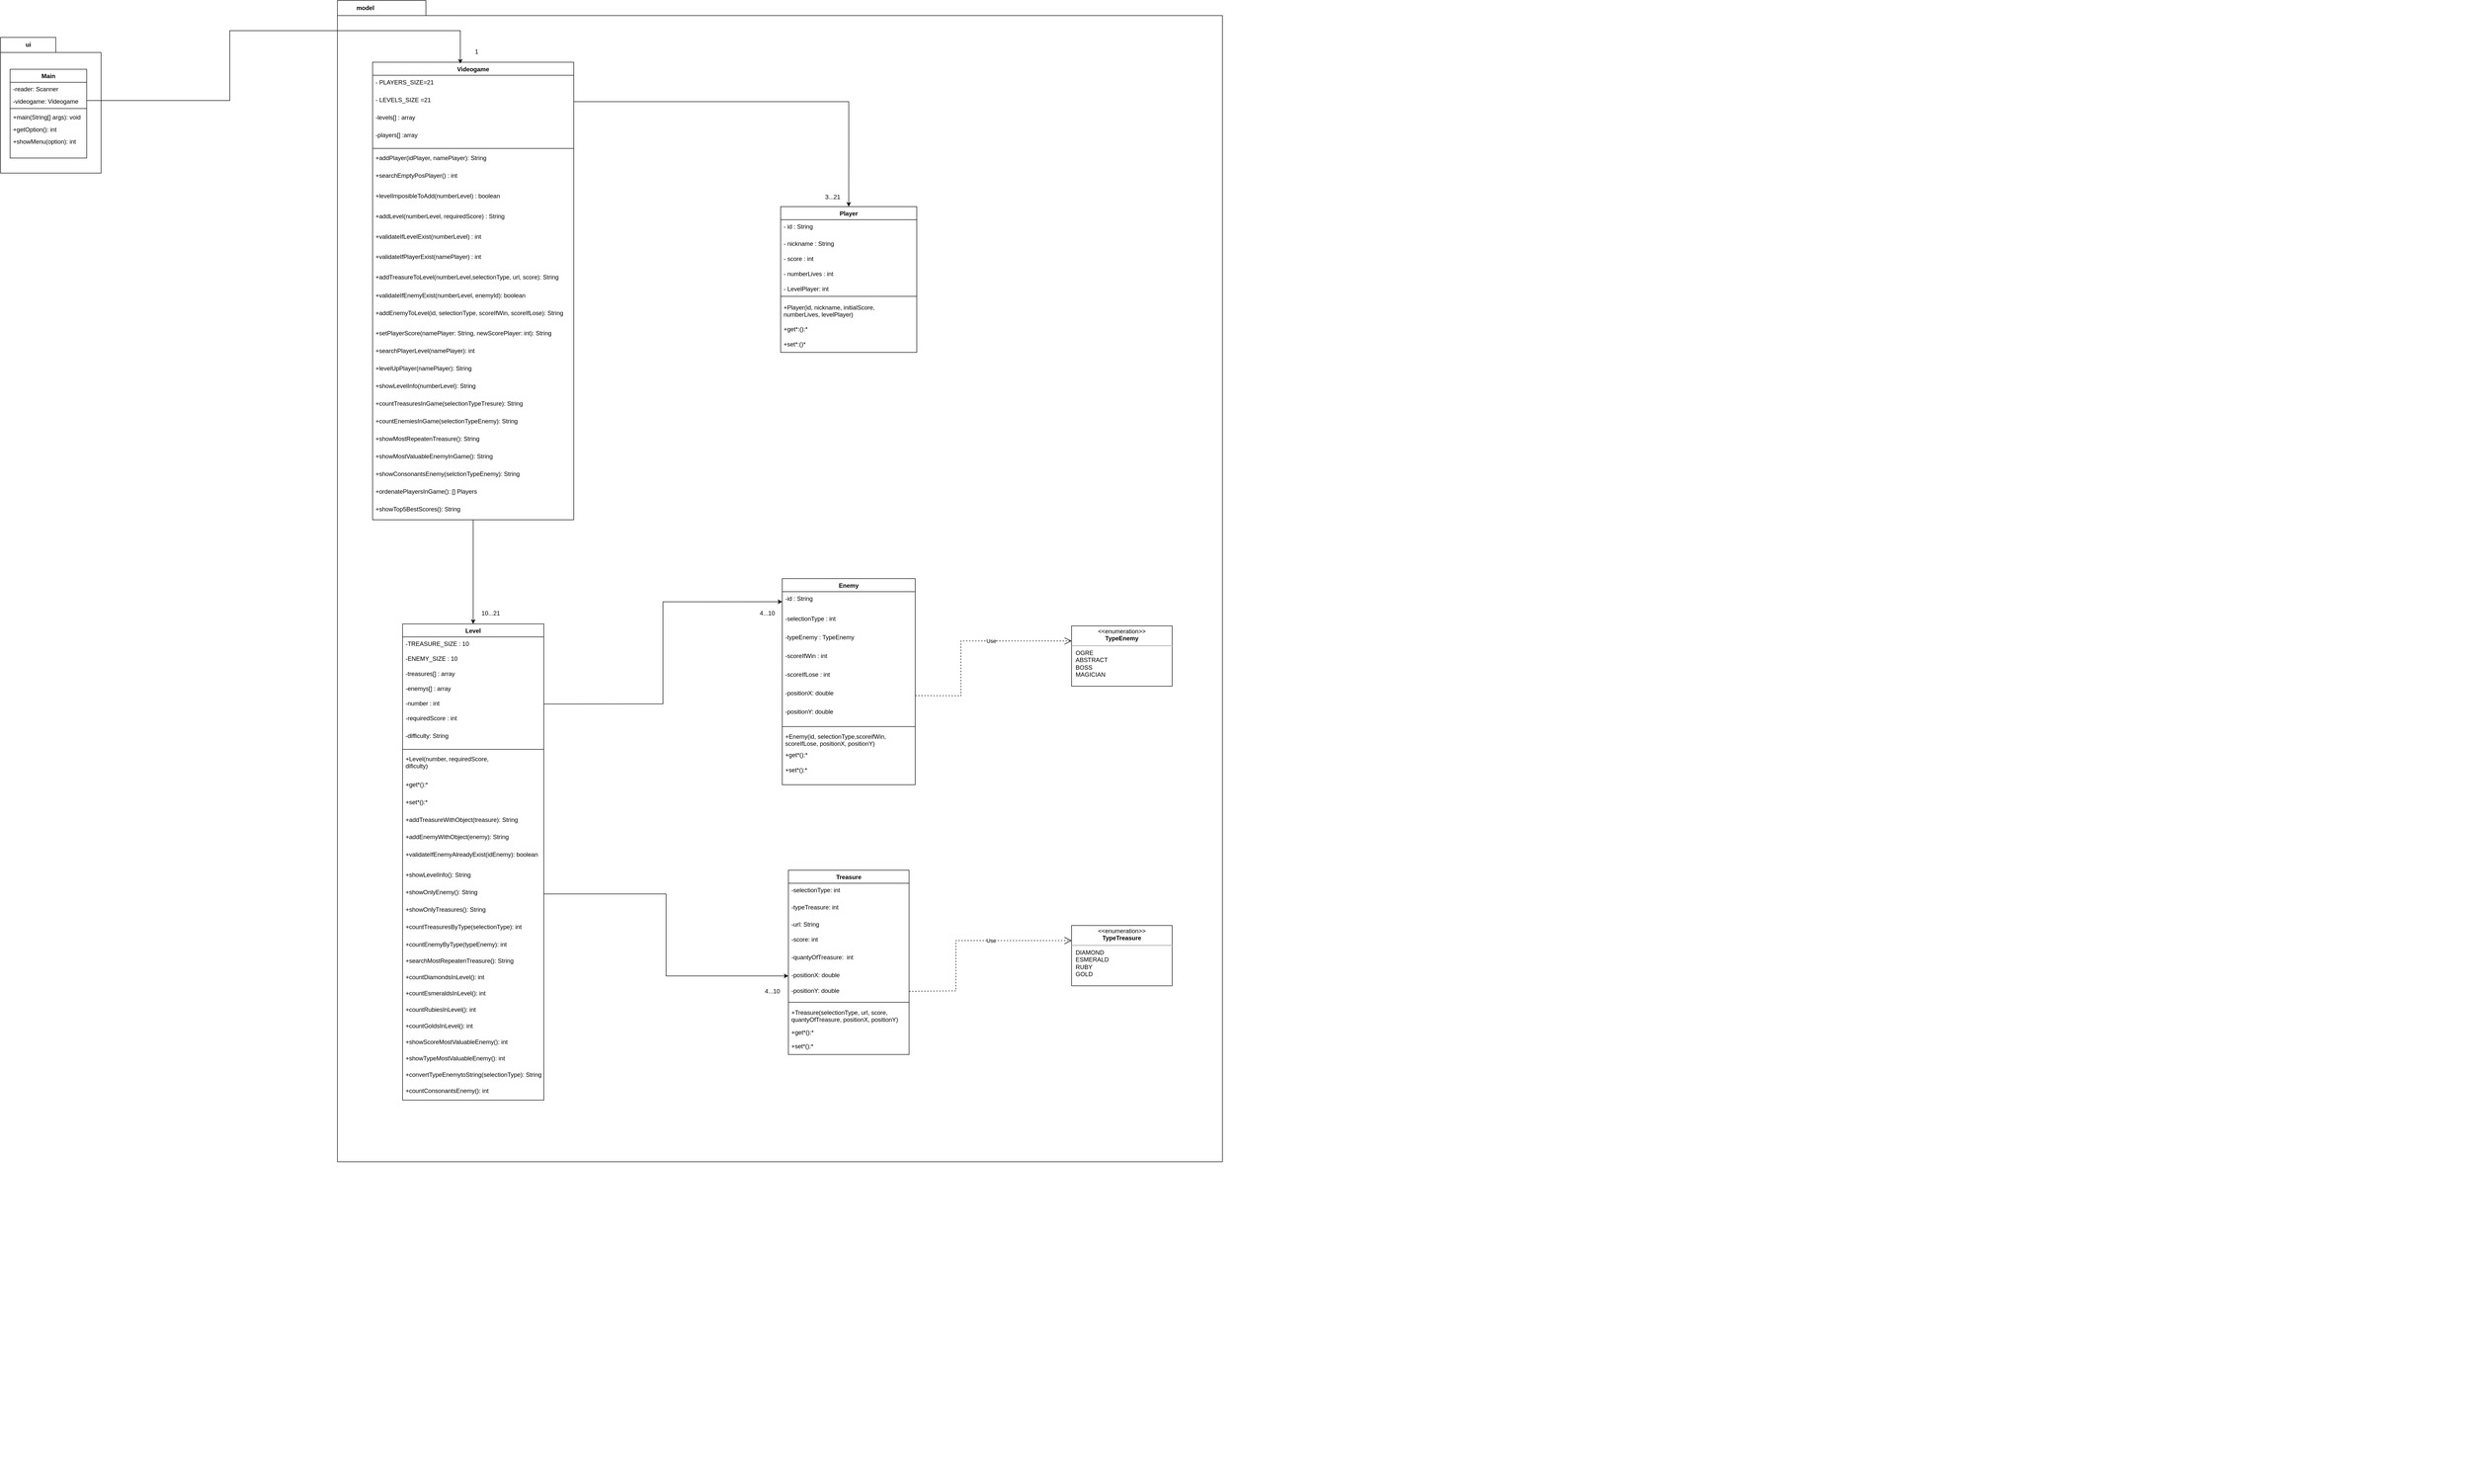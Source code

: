 <mxfile version="20.4.0" type="device"><diagram id="C5RBs43oDa-KdzZeNtuy" name="Page-1"><mxGraphModel dx="6100" dy="129" grid="1" gridSize="10" guides="1" tooltips="1" connect="1" arrows="1" fold="1" page="0" pageScale="1" pageWidth="827" pageHeight="1169" math="0" shadow="0"><root><mxCell id="WIyWlLk6GJQsqaUBKTNV-0"/><mxCell id="WIyWlLk6GJQsqaUBKTNV-1" parent="WIyWlLk6GJQsqaUBKTNV-0"/><mxCell id="14mwVIDBZfwzjWsDX_YL-66" value="model" style="shape=folder;fontStyle=1;tabWidth=110;tabHeight=30;tabPosition=left;html=1;boundedLbl=1;labelInHeader=1;container=1;collapsible=0;" vertex="1" parent="WIyWlLk6GJQsqaUBKTNV-1"><mxGeometry x="-3570" y="860" width="1760" height="2310" as="geometry"/></mxCell><mxCell id="14mwVIDBZfwzjWsDX_YL-67" value="" style="html=1;strokeColor=none;resizeWidth=1;resizeHeight=1;fillColor=none;part=1;connectable=0;allowArrows=0;deletable=0;" vertex="1" parent="14mwVIDBZfwzjWsDX_YL-66"><mxGeometry width="267.826" height="1617" relative="1" as="geometry"><mxPoint x="380" y="30" as="offset"/></mxGeometry></mxCell><mxCell id="D2sQFDOpePvZL6H1EJVb-169" value="10...21" style="text;html=1;strokeColor=none;fillColor=none;align=center;verticalAlign=middle;whiteSpace=wrap;rounded=0;" parent="14mwVIDBZfwzjWsDX_YL-66" vertex="1"><mxGeometry x="270" y="1198.62" width="70" height="41.38" as="geometry"/></mxCell><mxCell id="14mwVIDBZfwzjWsDX_YL-82" value="3...21" style="text;html=1;strokeColor=none;fillColor=none;align=center;verticalAlign=middle;whiteSpace=wrap;rounded=0;" vertex="1" parent="14mwVIDBZfwzjWsDX_YL-66"><mxGeometry x="950" y="370" width="70" height="41.38" as="geometry"/></mxCell><mxCell id="14mwVIDBZfwzjWsDX_YL-86" value="4...10" style="text;html=1;strokeColor=none;fillColor=none;align=center;verticalAlign=middle;whiteSpace=wrap;rounded=0;" vertex="1" parent="14mwVIDBZfwzjWsDX_YL-66"><mxGeometry x="820" y="1198.62" width="70" height="41.38" as="geometry"/></mxCell><mxCell id="14mwVIDBZfwzjWsDX_YL-87" value="4...10" style="text;html=1;strokeColor=none;fillColor=none;align=center;verticalAlign=middle;whiteSpace=wrap;rounded=0;" vertex="1" parent="14mwVIDBZfwzjWsDX_YL-66"><mxGeometry x="830" y="1950" width="70" height="41.38" as="geometry"/></mxCell><mxCell id="14mwVIDBZfwzjWsDX_YL-90" value="1" style="text;html=1;strokeColor=none;fillColor=none;align=center;verticalAlign=middle;whiteSpace=wrap;rounded=0;" vertex="1" parent="14mwVIDBZfwzjWsDX_YL-66"><mxGeometry x="242" y="81" width="70" height="41.38" as="geometry"/></mxCell><mxCell id="14mwVIDBZfwzjWsDX_YL-93" value="Use" style="endArrow=open;endSize=12;dashed=1;html=1;rounded=0;entryX=0;entryY=0.25;entryDx=0;entryDy=0;exitX=1;exitY=0.5;exitDx=0;exitDy=0;" edge="1" parent="14mwVIDBZfwzjWsDX_YL-66" source="D2sQFDOpePvZL6H1EJVb-24"><mxGeometry x="0.244" width="160" relative="1" as="geometry"><mxPoint x="1150" y="1955.99" as="sourcePoint"/><mxPoint x="1460" y="1870.0" as="targetPoint"/><Array as="points"><mxPoint x="1230" y="1970"/><mxPoint x="1230" y="1870"/></Array><mxPoint as="offset"/></mxGeometry></mxCell><mxCell id="D2sQFDOpePvZL6H1EJVb-71" value="ui" style="shape=folder;fontStyle=1;tabWidth=110;tabHeight=30;tabPosition=left;html=1;boundedLbl=1;labelInHeader=1;container=1;collapsible=0;" parent="WIyWlLk6GJQsqaUBKTNV-1" vertex="1"><mxGeometry x="-4240" y="933.42" width="200" height="270" as="geometry"/></mxCell><mxCell id="D2sQFDOpePvZL6H1EJVb-72" value="" style="html=1;strokeColor=none;resizeWidth=1;resizeHeight=1;fillColor=none;part=1;connectable=0;allowArrows=0;deletable=0;" parent="D2sQFDOpePvZL6H1EJVb-71" vertex="1"><mxGeometry width="200.0" height="189" relative="1" as="geometry"><mxPoint y="30" as="offset"/></mxGeometry></mxCell><mxCell id="zkfFHV4jXpPFQw0GAbJ--6" value="Main" style="swimlane;fontStyle=1;align=center;verticalAlign=top;childLayout=stackLayout;horizontal=1;startSize=26;horizontalStack=0;resizeParent=1;resizeLast=0;collapsible=1;marginBottom=0;rounded=0;shadow=0;strokeWidth=1;" parent="D2sQFDOpePvZL6H1EJVb-71" vertex="1"><mxGeometry x="19.05" y="63.31" width="152.38" height="176.69" as="geometry"><mxRectangle x="130" y="380" width="160" height="26" as="alternateBounds"/></mxGeometry></mxCell><mxCell id="D2sQFDOpePvZL6H1EJVb-35" value="-reader: Scanner" style="text;align=left;verticalAlign=top;spacingLeft=4;spacingRight=4;overflow=hidden;rotatable=0;points=[[0,0.5],[1,0.5]];portConstraint=eastwest;" parent="zkfFHV4jXpPFQw0GAbJ--6" vertex="1"><mxGeometry y="26" width="152.38" height="24.207" as="geometry"/></mxCell><mxCell id="D2sQFDOpePvZL6H1EJVb-36" value="-videogame: Videogame" style="text;align=left;verticalAlign=top;spacingLeft=4;spacingRight=4;overflow=hidden;rotatable=0;points=[[0,0.5],[1,0.5]];portConstraint=eastwest;" parent="zkfFHV4jXpPFQw0GAbJ--6" vertex="1"><mxGeometry y="50.207" width="152.38" height="24.207" as="geometry"/></mxCell><mxCell id="zkfFHV4jXpPFQw0GAbJ--9" value="" style="line;html=1;strokeWidth=1;align=left;verticalAlign=middle;spacingTop=-1;spacingLeft=3;spacingRight=3;rotatable=0;labelPosition=right;points=[];portConstraint=eastwest;" parent="zkfFHV4jXpPFQw0GAbJ--6" vertex="1"><mxGeometry y="74.414" width="152.38" height="7.448" as="geometry"/></mxCell><mxCell id="D2sQFDOpePvZL6H1EJVb-34" value="+main(String[] args): void" style="text;align=left;verticalAlign=top;spacingLeft=4;spacingRight=4;overflow=hidden;rotatable=0;points=[[0,0.5],[1,0.5]];portConstraint=eastwest;" parent="zkfFHV4jXpPFQw0GAbJ--6" vertex="1"><mxGeometry y="81.862" width="152.38" height="24.207" as="geometry"/></mxCell><mxCell id="D2sQFDOpePvZL6H1EJVb-38" value="+getOption(): int" style="text;align=left;verticalAlign=top;spacingLeft=4;spacingRight=4;overflow=hidden;rotatable=0;points=[[0,0.5],[1,0.5]];portConstraint=eastwest;" parent="zkfFHV4jXpPFQw0GAbJ--6" vertex="1"><mxGeometry y="106.069" width="152.38" height="24.207" as="geometry"/></mxCell><mxCell id="D2sQFDOpePvZL6H1EJVb-39" value="+showMenu(option): int" style="text;align=left;verticalAlign=top;spacingLeft=4;spacingRight=4;overflow=hidden;rotatable=0;points=[[0,0.5],[1,0.5]];portConstraint=eastwest;" parent="zkfFHV4jXpPFQw0GAbJ--6" vertex="1"><mxGeometry y="130.276" width="152.38" height="24.207" as="geometry"/></mxCell><mxCell id="zkfFHV4jXpPFQw0GAbJ--17" value="Videogame" style="swimlane;fontStyle=1;align=center;verticalAlign=top;childLayout=stackLayout;horizontal=1;startSize=26;horizontalStack=0;resizeParent=1;resizeLast=0;collapsible=1;marginBottom=0;rounded=0;shadow=0;strokeWidth=1;" parent="WIyWlLk6GJQsqaUBKTNV-1" vertex="1"><mxGeometry x="-3500" y="982.75" width="400" height="910.26" as="geometry"><mxRectangle x="550" y="140" width="160" height="26" as="alternateBounds"/></mxGeometry></mxCell><mxCell id="14mwVIDBZfwzjWsDX_YL-8" value="- PLAYERS_SIZE=21" style="text;align=left;verticalAlign=top;spacingLeft=4;spacingRight=4;overflow=hidden;rotatable=0;points=[[0,0.5],[1,0.5]];portConstraint=eastwest;rounded=0;shadow=0;html=0;" vertex="1" parent="zkfFHV4jXpPFQw0GAbJ--17"><mxGeometry y="26" width="400" height="35.019" as="geometry"/></mxCell><mxCell id="14mwVIDBZfwzjWsDX_YL-9" value="- LEVELS_SIZE =21" style="text;align=left;verticalAlign=top;spacingLeft=4;spacingRight=4;overflow=hidden;rotatable=0;points=[[0,0.5],[1,0.5]];portConstraint=eastwest;rounded=0;shadow=0;html=0;" vertex="1" parent="zkfFHV4jXpPFQw0GAbJ--17"><mxGeometry y="61.019" width="400" height="35.019" as="geometry"/></mxCell><mxCell id="zkfFHV4jXpPFQw0GAbJ--19" value="-levels[] : array " style="text;align=left;verticalAlign=top;spacingLeft=4;spacingRight=4;overflow=hidden;rotatable=0;points=[[0,0.5],[1,0.5]];portConstraint=eastwest;rounded=0;shadow=0;html=0;" parent="zkfFHV4jXpPFQw0GAbJ--17" vertex="1"><mxGeometry y="96.037" width="400" height="35.019" as="geometry"/></mxCell><mxCell id="zkfFHV4jXpPFQw0GAbJ--20" value="-players[] :array" style="text;align=left;verticalAlign=top;spacingLeft=4;spacingRight=4;overflow=hidden;rotatable=0;points=[[0,0.5],[1,0.5]];portConstraint=eastwest;rounded=0;shadow=0;html=0;" parent="zkfFHV4jXpPFQw0GAbJ--17" vertex="1"><mxGeometry y="131.056" width="400" height="35.019" as="geometry"/></mxCell><mxCell id="zkfFHV4jXpPFQw0GAbJ--23" value="" style="line;html=1;strokeWidth=1;align=left;verticalAlign=middle;spacingTop=-1;spacingLeft=3;spacingRight=3;rotatable=0;labelPosition=right;points=[];portConstraint=eastwest;" parent="zkfFHV4jXpPFQw0GAbJ--17" vertex="1"><mxGeometry y="166.074" width="400" height="10.775" as="geometry"/></mxCell><mxCell id="zkfFHV4jXpPFQw0GAbJ--25" value="+addPlayer(idPlayer, namePlayer): String" style="text;align=left;verticalAlign=top;spacingLeft=4;spacingRight=4;overflow=hidden;rotatable=0;points=[[0,0.5],[1,0.5]];portConstraint=eastwest;" parent="zkfFHV4jXpPFQw0GAbJ--17" vertex="1"><mxGeometry y="176.849" width="400" height="35.019" as="geometry"/></mxCell><mxCell id="14mwVIDBZfwzjWsDX_YL-0" value="+searchEmptyPosPlayer() : int" style="text;align=left;verticalAlign=top;spacingLeft=4;spacingRight=4;overflow=hidden;rotatable=0;points=[[0,0.5],[1,0.5]];portConstraint=eastwest;" vertex="1" parent="zkfFHV4jXpPFQw0GAbJ--17"><mxGeometry y="211.868" width="400" height="40.406" as="geometry"/></mxCell><mxCell id="14mwVIDBZfwzjWsDX_YL-1" value="+levelImposibleToAdd(numberLevel) : boolean" style="text;align=left;verticalAlign=top;spacingLeft=4;spacingRight=4;overflow=hidden;rotatable=0;points=[[0,0.5],[1,0.5]];portConstraint=eastwest;" vertex="1" parent="zkfFHV4jXpPFQw0GAbJ--17"><mxGeometry y="252.274" width="400" height="40.406" as="geometry"/></mxCell><mxCell id="D2sQFDOpePvZL6H1EJVb-43" value="+addLevel(numberLevel, requiredScore) : String" style="text;align=left;verticalAlign=top;spacingLeft=4;spacingRight=4;overflow=hidden;rotatable=0;points=[[0,0.5],[1,0.5]];portConstraint=eastwest;" parent="zkfFHV4jXpPFQw0GAbJ--17" vertex="1"><mxGeometry y="292.68" width="400" height="40.406" as="geometry"/></mxCell><mxCell id="14mwVIDBZfwzjWsDX_YL-2" value="+validateIfLevelExist(numberLevel) : int" style="text;align=left;verticalAlign=top;spacingLeft=4;spacingRight=4;overflow=hidden;rotatable=0;points=[[0,0.5],[1,0.5]];portConstraint=eastwest;" vertex="1" parent="zkfFHV4jXpPFQw0GAbJ--17"><mxGeometry y="333.085" width="400" height="40.406" as="geometry"/></mxCell><mxCell id="14mwVIDBZfwzjWsDX_YL-3" value="+validateIfPlayerExist(namePlayer) : int" style="text;align=left;verticalAlign=top;spacingLeft=4;spacingRight=4;overflow=hidden;rotatable=0;points=[[0,0.5],[1,0.5]];portConstraint=eastwest;" vertex="1" parent="zkfFHV4jXpPFQw0GAbJ--17"><mxGeometry y="373.491" width="400" height="40.406" as="geometry"/></mxCell><mxCell id="D2sQFDOpePvZL6H1EJVb-181" value="+addTreasureToLevel(numberLevel,selectionType, url, score): String" style="text;align=left;verticalAlign=top;spacingLeft=4;spacingRight=4;overflow=hidden;rotatable=0;points=[[0,0.5],[1,0.5]];portConstraint=eastwest;" parent="zkfFHV4jXpPFQw0GAbJ--17" vertex="1"><mxGeometry y="413.897" width="400" height="36.14" as="geometry"/></mxCell><mxCell id="14mwVIDBZfwzjWsDX_YL-4" value="+validateIfEnemyExist(numberLevel, enemyId): boolean" style="text;align=left;verticalAlign=top;spacingLeft=4;spacingRight=4;overflow=hidden;rotatable=0;points=[[0,0.5],[1,0.5]];portConstraint=eastwest;rounded=0;shadow=0;html=0;" vertex="1" parent="zkfFHV4jXpPFQw0GAbJ--17"><mxGeometry y="450.037" width="400" height="35.019" as="geometry"/></mxCell><mxCell id="D2sQFDOpePvZL6H1EJVb-182" value="+addEnemyToLevel(id, selectionType, scoreIfWin, scoreIfLose): String" style="text;align=left;verticalAlign=top;spacingLeft=4;spacingRight=4;overflow=hidden;rotatable=0;points=[[0,0.5],[1,0.5]];portConstraint=eastwest;" parent="zkfFHV4jXpPFQw0GAbJ--17" vertex="1"><mxGeometry y="485.056" width="400" height="40" as="geometry"/></mxCell><mxCell id="zkfFHV4jXpPFQw0GAbJ--21" value="+setPlayerScore(namePlayer: String, newScorePlayer: int): String" style="text;align=left;verticalAlign=top;spacingLeft=4;spacingRight=4;overflow=hidden;rotatable=0;points=[[0,0.5],[1,0.5]];portConstraint=eastwest;rounded=0;shadow=0;html=0;" parent="zkfFHV4jXpPFQw0GAbJ--17" vertex="1"><mxGeometry y="525.056" width="400" height="35.019" as="geometry"/></mxCell><mxCell id="14mwVIDBZfwzjWsDX_YL-5" value="+searchPlayerLevel(namePlayer): int" style="text;align=left;verticalAlign=top;spacingLeft=4;spacingRight=4;overflow=hidden;rotatable=0;points=[[0,0.5],[1,0.5]];portConstraint=eastwest;rounded=0;shadow=0;html=0;" vertex="1" parent="zkfFHV4jXpPFQw0GAbJ--17"><mxGeometry y="560.075" width="400" height="35.019" as="geometry"/></mxCell><mxCell id="D2sQFDOpePvZL6H1EJVb-58" value="+levelUpPlayer(namePlayer): String" style="text;align=left;verticalAlign=top;spacingLeft=4;spacingRight=4;overflow=hidden;rotatable=0;points=[[0,0.5],[1,0.5]];portConstraint=eastwest;rounded=0;shadow=0;html=0;" parent="zkfFHV4jXpPFQw0GAbJ--17" vertex="1"><mxGeometry y="595.093" width="400" height="35.019" as="geometry"/></mxCell><mxCell id="D2sQFDOpePvZL6H1EJVb-53" value="+showLevelInfo(numberLevel): String" style="text;align=left;verticalAlign=top;spacingLeft=4;spacingRight=4;overflow=hidden;rotatable=0;points=[[0,0.5],[1,0.5]];portConstraint=eastwest;rounded=0;shadow=0;html=0;" parent="zkfFHV4jXpPFQw0GAbJ--17" vertex="1"><mxGeometry y="630.112" width="400" height="35.019" as="geometry"/></mxCell><mxCell id="D2sQFDOpePvZL6H1EJVb-59" value="+countTreasuresInGame(selectionTypeTresure): String&#10;" style="text;strokeColor=none;fillColor=none;align=left;verticalAlign=top;spacingLeft=4;spacingRight=4;overflow=hidden;rotatable=0;points=[[0,0.5],[1,0.5]];portConstraint=eastwest;" parent="zkfFHV4jXpPFQw0GAbJ--17" vertex="1"><mxGeometry y="665.13" width="400" height="35.019" as="geometry"/></mxCell><mxCell id="D2sQFDOpePvZL6H1EJVb-60" value="+countEnemiesInGame(selectionTypeEnemy): String&#10;" style="text;strokeColor=none;fillColor=none;align=left;verticalAlign=top;spacingLeft=4;spacingRight=4;overflow=hidden;rotatable=0;points=[[0,0.5],[1,0.5]];portConstraint=eastwest;" parent="zkfFHV4jXpPFQw0GAbJ--17" vertex="1"><mxGeometry y="700.149" width="400" height="35.019" as="geometry"/></mxCell><mxCell id="D2sQFDOpePvZL6H1EJVb-189" value="+showMostRepeatenTreasure(): String&#10;" style="text;strokeColor=none;fillColor=none;align=left;verticalAlign=top;spacingLeft=4;spacingRight=4;overflow=hidden;rotatable=0;points=[[0,0.5],[1,0.5]];portConstraint=eastwest;" parent="zkfFHV4jXpPFQw0GAbJ--17" vertex="1"><mxGeometry y="735.167" width="400" height="35.019" as="geometry"/></mxCell><mxCell id="D2sQFDOpePvZL6H1EJVb-61" value="+showMostValuableEnemyInGame(): String&#10;" style="text;strokeColor=none;fillColor=none;align=left;verticalAlign=top;spacingLeft=4;spacingRight=4;overflow=hidden;rotatable=0;points=[[0,0.5],[1,0.5]];portConstraint=eastwest;" parent="zkfFHV4jXpPFQw0GAbJ--17" vertex="1"><mxGeometry y="770.186" width="400" height="35.019" as="geometry"/></mxCell><mxCell id="D2sQFDOpePvZL6H1EJVb-62" value="+showConsonantsEnemy(selctionTypeEnemy): String&#10;" style="text;strokeColor=none;fillColor=none;align=left;verticalAlign=top;spacingLeft=4;spacingRight=4;overflow=hidden;rotatable=0;points=[[0,0.5],[1,0.5]];portConstraint=eastwest;" parent="zkfFHV4jXpPFQw0GAbJ--17" vertex="1"><mxGeometry y="805.204" width="400" height="35.019" as="geometry"/></mxCell><mxCell id="14mwVIDBZfwzjWsDX_YL-6" value="+ordenatePlayersInGame(): [] Players" style="text;strokeColor=none;fillColor=none;align=left;verticalAlign=top;spacingLeft=4;spacingRight=4;overflow=hidden;rotatable=0;points=[[0,0.5],[1,0.5]];portConstraint=eastwest;" vertex="1" parent="zkfFHV4jXpPFQw0GAbJ--17"><mxGeometry y="840.223" width="400" height="35.019" as="geometry"/></mxCell><mxCell id="D2sQFDOpePvZL6H1EJVb-69" value="+showTop5BestScores(): String&#10;" style="text;strokeColor=none;fillColor=none;align=left;verticalAlign=top;spacingLeft=4;spacingRight=4;overflow=hidden;rotatable=0;points=[[0,0.5],[1,0.5]];portConstraint=eastwest;" parent="zkfFHV4jXpPFQw0GAbJ--17" vertex="1"><mxGeometry y="875.241" width="400" height="35.019" as="geometry"/></mxCell><mxCell id="14mwVIDBZfwzjWsDX_YL-22" value="Level" style="swimlane;fontStyle=1;align=center;verticalAlign=top;childLayout=stackLayout;horizontal=1;startSize=26;horizontalStack=0;resizeParent=1;resizeParentMax=0;resizeLast=0;collapsible=1;marginBottom=0;" vertex="1" parent="WIyWlLk6GJQsqaUBKTNV-1"><mxGeometry x="-3440.39" y="2100" width="280.78" height="947.426" as="geometry"><mxRectangle x="270" y="990" width="70" height="30" as="alternateBounds"/></mxGeometry></mxCell><mxCell id="14mwVIDBZfwzjWsDX_YL-23" value="-TREASURE_SIZE : 10" style="text;strokeColor=none;fillColor=none;align=left;verticalAlign=top;spacingLeft=4;spacingRight=4;overflow=hidden;rotatable=0;points=[[0,0.5],[1,0.5]];portConstraint=eastwest;" vertex="1" parent="14mwVIDBZfwzjWsDX_YL-22"><mxGeometry y="26" width="280.78" height="29.631" as="geometry"/></mxCell><mxCell id="14mwVIDBZfwzjWsDX_YL-24" value="-ENEMY_SIZE : 10" style="text;strokeColor=none;fillColor=none;align=left;verticalAlign=top;spacingLeft=4;spacingRight=4;overflow=hidden;rotatable=0;points=[[0,0.5],[1,0.5]];portConstraint=eastwest;" vertex="1" parent="14mwVIDBZfwzjWsDX_YL-22"><mxGeometry y="55.631" width="280.78" height="29.631" as="geometry"/></mxCell><mxCell id="14mwVIDBZfwzjWsDX_YL-25" value="-treasures[] : array" style="text;strokeColor=none;fillColor=none;align=left;verticalAlign=top;spacingLeft=4;spacingRight=4;overflow=hidden;rotatable=0;points=[[0,0.5],[1,0.5]];portConstraint=eastwest;" vertex="1" parent="14mwVIDBZfwzjWsDX_YL-22"><mxGeometry y="85.262" width="280.78" height="29.631" as="geometry"/></mxCell><mxCell id="14mwVIDBZfwzjWsDX_YL-26" value="-enemys[] : array" style="text;strokeColor=none;fillColor=none;align=left;verticalAlign=top;spacingLeft=4;spacingRight=4;overflow=hidden;rotatable=0;points=[[0,0.5],[1,0.5]];portConstraint=eastwest;" vertex="1" parent="14mwVIDBZfwzjWsDX_YL-22"><mxGeometry y="114.893" width="280.78" height="29.631" as="geometry"/></mxCell><mxCell id="14mwVIDBZfwzjWsDX_YL-27" value="-number : int" style="text;strokeColor=none;fillColor=none;align=left;verticalAlign=top;spacingLeft=4;spacingRight=4;overflow=hidden;rotatable=0;points=[[0,0.5],[1,0.5]];portConstraint=eastwest;" vertex="1" parent="14mwVIDBZfwzjWsDX_YL-22"><mxGeometry y="144.524" width="280.78" height="29.631" as="geometry"/></mxCell><mxCell id="14mwVIDBZfwzjWsDX_YL-28" value="-requiredScore : int" style="text;strokeColor=none;fillColor=none;align=left;verticalAlign=top;spacingLeft=4;spacingRight=4;overflow=hidden;rotatable=0;points=[[0,0.5],[1,0.5]];portConstraint=eastwest;" vertex="1" parent="14mwVIDBZfwzjWsDX_YL-22"><mxGeometry y="174.155" width="280.78" height="35.019" as="geometry"/></mxCell><mxCell id="14mwVIDBZfwzjWsDX_YL-29" value="-difficulty: String" style="text;strokeColor=none;fillColor=none;align=left;verticalAlign=top;spacingLeft=4;spacingRight=4;overflow=hidden;rotatable=0;points=[[0,0.5],[1,0.5]];portConstraint=eastwest;" vertex="1" parent="14mwVIDBZfwzjWsDX_YL-22"><mxGeometry y="209.174" width="280.78" height="35.019" as="geometry"/></mxCell><mxCell id="14mwVIDBZfwzjWsDX_YL-30" value="" style="line;strokeWidth=1;fillColor=none;align=left;verticalAlign=middle;spacingTop=-1;spacingLeft=3;spacingRight=3;rotatable=0;labelPosition=right;points=[];portConstraint=eastwest;strokeColor=inherit;" vertex="1" parent="14mwVIDBZfwzjWsDX_YL-22"><mxGeometry y="244.192" width="280.78" height="10.775" as="geometry"/></mxCell><mxCell id="14mwVIDBZfwzjWsDX_YL-31" value="+Level(number, requiredScore, &#10;dificulty)&#10;" style="text;strokeColor=none;fillColor=none;align=left;verticalAlign=top;spacingLeft=4;spacingRight=4;overflow=hidden;rotatable=0;points=[[0,0.5],[1,0.5]];portConstraint=eastwest;" vertex="1" parent="14mwVIDBZfwzjWsDX_YL-22"><mxGeometry y="254.967" width="280.78" height="51.181" as="geometry"/></mxCell><mxCell id="14mwVIDBZfwzjWsDX_YL-32" value="+get*():*" style="text;strokeColor=none;fillColor=none;align=left;verticalAlign=top;spacingLeft=4;spacingRight=4;overflow=hidden;rotatable=0;points=[[0,0.5],[1,0.5]];portConstraint=eastwest;" vertex="1" parent="14mwVIDBZfwzjWsDX_YL-22"><mxGeometry y="306.148" width="280.78" height="35.019" as="geometry"/></mxCell><mxCell id="14mwVIDBZfwzjWsDX_YL-33" value="+set*():*" style="text;strokeColor=none;fillColor=none;align=left;verticalAlign=top;spacingLeft=4;spacingRight=4;overflow=hidden;rotatable=0;points=[[0,0.5],[1,0.5]];portConstraint=eastwest;" vertex="1" parent="14mwVIDBZfwzjWsDX_YL-22"><mxGeometry y="341.167" width="280.78" height="35.019" as="geometry"/></mxCell><mxCell id="14mwVIDBZfwzjWsDX_YL-34" value="+addTreasureWithObject(treasure): String&#10;" style="text;strokeColor=none;fillColor=none;align=left;verticalAlign=top;spacingLeft=4;spacingRight=4;overflow=hidden;rotatable=0;points=[[0,0.5],[1,0.5]];portConstraint=eastwest;" vertex="1" parent="14mwVIDBZfwzjWsDX_YL-22"><mxGeometry y="376.185" width="280.78" height="33.81" as="geometry"/></mxCell><mxCell id="14mwVIDBZfwzjWsDX_YL-35" value="+addEnemyWithObject(enemy): String&#10;" style="text;strokeColor=none;fillColor=none;align=left;verticalAlign=top;spacingLeft=4;spacingRight=4;overflow=hidden;rotatable=0;points=[[0,0.5],[1,0.5]];portConstraint=eastwest;" vertex="1" parent="14mwVIDBZfwzjWsDX_YL-22"><mxGeometry y="409.995" width="280.78" height="35.019" as="geometry"/></mxCell><mxCell id="14mwVIDBZfwzjWsDX_YL-36" value="+validateIfEnemyAlreadyExist(idEnemy): boolean&#10;" style="text;strokeColor=none;fillColor=none;align=left;verticalAlign=top;spacingLeft=4;spacingRight=4;overflow=hidden;rotatable=0;points=[[0,0.5],[1,0.5]];portConstraint=eastwest;" vertex="1" parent="14mwVIDBZfwzjWsDX_YL-22"><mxGeometry y="445.014" width="280.78" height="40.406" as="geometry"/></mxCell><mxCell id="14mwVIDBZfwzjWsDX_YL-37" value="+showLevelInfo(): String&#10;" style="text;strokeColor=none;fillColor=none;align=left;verticalAlign=top;spacingLeft=4;spacingRight=4;overflow=hidden;rotatable=0;points=[[0,0.5],[1,0.5]];portConstraint=eastwest;" vertex="1" parent="14mwVIDBZfwzjWsDX_YL-22"><mxGeometry y="485.42" width="280.78" height="34.58" as="geometry"/></mxCell><mxCell id="14mwVIDBZfwzjWsDX_YL-38" value="+showOnlyEnemy(): String&#10;" style="text;strokeColor=none;fillColor=none;align=left;verticalAlign=top;spacingLeft=4;spacingRight=4;overflow=hidden;rotatable=0;points=[[0,0.5],[1,0.5]];portConstraint=eastwest;" vertex="1" parent="14mwVIDBZfwzjWsDX_YL-22"><mxGeometry y="520.0" width="280.78" height="34.58" as="geometry"/></mxCell><mxCell id="14mwVIDBZfwzjWsDX_YL-39" value="+showOnlyTreasures(): String&#10;" style="text;strokeColor=none;fillColor=none;align=left;verticalAlign=top;spacingLeft=4;spacingRight=4;overflow=hidden;rotatable=0;points=[[0,0.5],[1,0.5]];portConstraint=eastwest;" vertex="1" parent="14mwVIDBZfwzjWsDX_YL-22"><mxGeometry y="554.58" width="280.78" height="34.58" as="geometry"/></mxCell><mxCell id="14mwVIDBZfwzjWsDX_YL-40" value="+countTreasuresByType(selectionType): int" style="text;strokeColor=none;fillColor=none;align=left;verticalAlign=top;spacingLeft=4;spacingRight=4;overflow=hidden;rotatable=0;points=[[0,0.5],[1,0.5]];portConstraint=eastwest;" vertex="1" parent="14mwVIDBZfwzjWsDX_YL-22"><mxGeometry y="589.16" width="280.78" height="35.019" as="geometry"/></mxCell><mxCell id="14mwVIDBZfwzjWsDX_YL-41" value="+countEnemyByType(typeEnemy): int" style="text;strokeColor=none;fillColor=none;align=left;verticalAlign=top;spacingLeft=4;spacingRight=4;overflow=hidden;rotatable=0;points=[[0,0.5],[1,0.5]];portConstraint=eastwest;" vertex="1" parent="14mwVIDBZfwzjWsDX_YL-22"><mxGeometry y="624.178" width="280.78" height="32.325" as="geometry"/></mxCell><mxCell id="14mwVIDBZfwzjWsDX_YL-42" value="+searchMostRepeatenTreasure(): String" style="text;strokeColor=none;fillColor=none;align=left;verticalAlign=top;spacingLeft=4;spacingRight=4;overflow=hidden;rotatable=0;points=[[0,0.5],[1,0.5]];portConstraint=eastwest;" vertex="1" parent="14mwVIDBZfwzjWsDX_YL-22"><mxGeometry y="656.503" width="280.78" height="32.325" as="geometry"/></mxCell><mxCell id="14mwVIDBZfwzjWsDX_YL-43" value="+countDiamondsInLevel(): int" style="text;strokeColor=none;fillColor=none;align=left;verticalAlign=top;spacingLeft=4;spacingRight=4;overflow=hidden;rotatable=0;points=[[0,0.5],[1,0.5]];portConstraint=eastwest;" vertex="1" parent="14mwVIDBZfwzjWsDX_YL-22"><mxGeometry y="688.828" width="280.78" height="32.325" as="geometry"/></mxCell><mxCell id="14mwVIDBZfwzjWsDX_YL-44" value="+countEsmeraldsInLevel(): int" style="text;strokeColor=none;fillColor=none;align=left;verticalAlign=top;spacingLeft=4;spacingRight=4;overflow=hidden;rotatable=0;points=[[0,0.5],[1,0.5]];portConstraint=eastwest;" vertex="1" parent="14mwVIDBZfwzjWsDX_YL-22"><mxGeometry y="721.153" width="280.78" height="32.325" as="geometry"/></mxCell><mxCell id="14mwVIDBZfwzjWsDX_YL-45" value="+countRubiesInLevel(): int" style="text;strokeColor=none;fillColor=none;align=left;verticalAlign=top;spacingLeft=4;spacingRight=4;overflow=hidden;rotatable=0;points=[[0,0.5],[1,0.5]];portConstraint=eastwest;" vertex="1" parent="14mwVIDBZfwzjWsDX_YL-22"><mxGeometry y="753.477" width="280.78" height="32.325" as="geometry"/></mxCell><mxCell id="14mwVIDBZfwzjWsDX_YL-46" value="+countGoldsInLevel(): int" style="text;strokeColor=none;fillColor=none;align=left;verticalAlign=top;spacingLeft=4;spacingRight=4;overflow=hidden;rotatable=0;points=[[0,0.5],[1,0.5]];portConstraint=eastwest;" vertex="1" parent="14mwVIDBZfwzjWsDX_YL-22"><mxGeometry y="785.802" width="280.78" height="32.325" as="geometry"/></mxCell><mxCell id="14mwVIDBZfwzjWsDX_YL-47" value="+showScoreMostValuableEnemy(): int" style="text;strokeColor=none;fillColor=none;align=left;verticalAlign=top;spacingLeft=4;spacingRight=4;overflow=hidden;rotatable=0;points=[[0,0.5],[1,0.5]];portConstraint=eastwest;" vertex="1" parent="14mwVIDBZfwzjWsDX_YL-22"><mxGeometry y="818.127" width="280.78" height="32.325" as="geometry"/></mxCell><mxCell id="14mwVIDBZfwzjWsDX_YL-48" value="+showTypeMostValuableEnemy(): int" style="text;strokeColor=none;fillColor=none;align=left;verticalAlign=top;spacingLeft=4;spacingRight=4;overflow=hidden;rotatable=0;points=[[0,0.5],[1,0.5]];portConstraint=eastwest;" vertex="1" parent="14mwVIDBZfwzjWsDX_YL-22"><mxGeometry y="850.452" width="280.78" height="32.325" as="geometry"/></mxCell><mxCell id="14mwVIDBZfwzjWsDX_YL-49" value="+convertTypeEnemytoString(selectionType): String" style="text;strokeColor=none;fillColor=none;align=left;verticalAlign=top;spacingLeft=4;spacingRight=4;overflow=hidden;rotatable=0;points=[[0,0.5],[1,0.5]];portConstraint=eastwest;" vertex="1" parent="14mwVIDBZfwzjWsDX_YL-22"><mxGeometry y="882.777" width="280.78" height="32.325" as="geometry"/></mxCell><mxCell id="14mwVIDBZfwzjWsDX_YL-50" value="+countConsonantsEnemy(): int" style="text;strokeColor=none;fillColor=none;align=left;verticalAlign=top;spacingLeft=4;spacingRight=4;overflow=hidden;rotatable=0;points=[[0,0.5],[1,0.5]];portConstraint=eastwest;" vertex="1" parent="14mwVIDBZfwzjWsDX_YL-22"><mxGeometry y="915.101" width="280.78" height="32.325" as="geometry"/></mxCell><mxCell id="D2sQFDOpePvZL6H1EJVb-17" value="Treasure" style="swimlane;fontStyle=1;align=center;verticalAlign=top;childLayout=stackLayout;horizontal=1;startSize=26;horizontalStack=0;resizeParent=1;resizeParentMax=0;resizeLast=0;collapsible=1;marginBottom=0;" parent="WIyWlLk6GJQsqaUBKTNV-1" vertex="1"><mxGeometry x="-2673.15" y="2590" width="240" height="366.625" as="geometry"/></mxCell><mxCell id="D2sQFDOpePvZL6H1EJVb-187" value="-selectionType: int" style="text;strokeColor=none;fillColor=none;align=left;verticalAlign=top;spacingLeft=4;spacingRight=4;overflow=hidden;rotatable=0;points=[[0,0.5],[1,0.5]];portConstraint=eastwest;" parent="D2sQFDOpePvZL6H1EJVb-17" vertex="1"><mxGeometry y="26" width="240" height="34" as="geometry"/></mxCell><mxCell id="14mwVIDBZfwzjWsDX_YL-52" value="-typeTreasure: int" style="text;strokeColor=none;fillColor=none;align=left;verticalAlign=top;spacingLeft=4;spacingRight=4;overflow=hidden;rotatable=0;points=[[0,0.5],[1,0.5]];portConstraint=eastwest;" vertex="1" parent="D2sQFDOpePvZL6H1EJVb-17"><mxGeometry y="60" width="240" height="34" as="geometry"/></mxCell><mxCell id="D2sQFDOpePvZL6H1EJVb-21" value="-url: String" style="text;strokeColor=none;fillColor=none;align=left;verticalAlign=top;spacingLeft=4;spacingRight=4;overflow=hidden;rotatable=0;points=[[0,0.5],[1,0.5]];portConstraint=eastwest;" parent="D2sQFDOpePvZL6H1EJVb-17" vertex="1"><mxGeometry y="94" width="240" height="29.75" as="geometry"/></mxCell><mxCell id="D2sQFDOpePvZL6H1EJVb-22" value="-score: int" style="text;strokeColor=none;fillColor=none;align=left;verticalAlign=top;spacingLeft=4;spacingRight=4;overflow=hidden;rotatable=0;points=[[0,0.5],[1,0.5]];portConstraint=eastwest;" parent="D2sQFDOpePvZL6H1EJVb-17" vertex="1"><mxGeometry y="123.75" width="240" height="35.5" as="geometry"/></mxCell><mxCell id="14mwVIDBZfwzjWsDX_YL-53" value="-quantyOfTreasure:  int" style="text;strokeColor=none;fillColor=none;align=left;verticalAlign=top;spacingLeft=4;spacingRight=4;overflow=hidden;rotatable=0;points=[[0,0.5],[1,0.5]];portConstraint=eastwest;" vertex="1" parent="D2sQFDOpePvZL6H1EJVb-17"><mxGeometry y="159.25" width="240" height="35.5" as="geometry"/></mxCell><mxCell id="D2sQFDOpePvZL6H1EJVb-23" value="-positionX: double" style="text;strokeColor=none;fillColor=none;align=left;verticalAlign=top;spacingLeft=4;spacingRight=4;overflow=hidden;rotatable=0;points=[[0,0.5],[1,0.5]];portConstraint=eastwest;" parent="D2sQFDOpePvZL6H1EJVb-17" vertex="1"><mxGeometry y="194.75" width="240" height="31.25" as="geometry"/></mxCell><mxCell id="D2sQFDOpePvZL6H1EJVb-24" value="-positionY: double" style="text;strokeColor=none;fillColor=none;align=left;verticalAlign=top;spacingLeft=4;spacingRight=4;overflow=hidden;rotatable=0;points=[[0,0.5],[1,0.5]];portConstraint=eastwest;" parent="D2sQFDOpePvZL6H1EJVb-17" vertex="1"><mxGeometry y="226" width="240" height="30" as="geometry"/></mxCell><mxCell id="D2sQFDOpePvZL6H1EJVb-19" value="" style="line;strokeWidth=1;fillColor=none;align=left;verticalAlign=middle;spacingTop=-1;spacingLeft=3;spacingRight=3;rotatable=0;labelPosition=right;points=[];portConstraint=eastwest;strokeColor=inherit;" parent="D2sQFDOpePvZL6H1EJVb-17" vertex="1"><mxGeometry y="256" width="240" height="13.615" as="geometry"/></mxCell><mxCell id="D2sQFDOpePvZL6H1EJVb-20" value="+Treasure(selectionType, url, score,&#10;quantyOfTreasure, positionX, positionY)" style="text;strokeColor=none;fillColor=none;align=left;verticalAlign=top;spacingLeft=4;spacingRight=4;overflow=hidden;rotatable=0;points=[[0,0.5],[1,0.5]];portConstraint=eastwest;" parent="D2sQFDOpePvZL6H1EJVb-17" vertex="1"><mxGeometry y="269.615" width="240" height="39.14" as="geometry"/></mxCell><mxCell id="D2sQFDOpePvZL6H1EJVb-63" value="+get*():*" style="text;strokeColor=none;fillColor=none;align=left;verticalAlign=top;spacingLeft=4;spacingRight=4;overflow=hidden;rotatable=0;points=[[0,0.5],[1,0.5]];portConstraint=eastwest;" parent="D2sQFDOpePvZL6H1EJVb-17" vertex="1"><mxGeometry y="308.755" width="240" height="27.87" as="geometry"/></mxCell><mxCell id="D2sQFDOpePvZL6H1EJVb-64" value="+set*():*" style="text;strokeColor=none;fillColor=none;align=left;verticalAlign=top;spacingLeft=4;spacingRight=4;overflow=hidden;rotatable=0;points=[[0,0.5],[1,0.5]];portConstraint=eastwest;" parent="D2sQFDOpePvZL6H1EJVb-17" vertex="1"><mxGeometry y="336.625" width="240" height="30" as="geometry"/></mxCell><mxCell id="14mwVIDBZfwzjWsDX_YL-54" value="&lt;p style=&quot;margin:0px;margin-top:4px;text-align:center;&quot;&gt;&amp;lt;&amp;lt;enumeration&amp;gt;&amp;gt;&lt;br&gt;&lt;b&gt;TypeTreasure&lt;/b&gt;&lt;/p&gt;&lt;hr&gt;&lt;p style=&quot;margin:0px;margin-left:8px;text-align:left;&quot;&gt;DIAMOND&lt;br&gt;ESMERALD&lt;/p&gt;&lt;p style=&quot;margin:0px;margin-left:8px;text-align:left;&quot;&gt;RUBY&lt;/p&gt;&lt;p style=&quot;margin:0px;margin-left:8px;text-align:left;&quot;&gt;GOLD&lt;/p&gt;&lt;p style=&quot;margin:0px;margin-left:8px;text-align:left;&quot;&gt;&lt;br&gt;&lt;/p&gt;" style="shape=rect;html=1;overflow=fill;whiteSpace=wrap;" vertex="1" parent="WIyWlLk6GJQsqaUBKTNV-1"><mxGeometry x="-2110" y="2700" width="200" height="120" as="geometry"/></mxCell><mxCell id="14mwVIDBZfwzjWsDX_YL-55" value="&lt;p style=&quot;margin:0px;margin-top:4px;text-align:center;&quot;&gt;&amp;lt;&amp;lt;enumeration&amp;gt;&amp;gt;&lt;br&gt;&lt;b&gt;TypeEnemy&lt;/b&gt;&lt;/p&gt;&lt;hr&gt;&lt;p style=&quot;margin:0px;margin-left:8px;text-align:left;&quot;&gt;OGRE&lt;br&gt;ABSTRACT&lt;/p&gt;&lt;p style=&quot;margin:0px;margin-left:8px;text-align:left;&quot;&gt;BOSS&lt;/p&gt;&lt;p style=&quot;margin:0px;margin-left:8px;text-align:left;&quot;&gt;MAGICIAN&lt;/p&gt;&lt;p style=&quot;margin:0px;margin-left:8px;text-align:left;&quot;&gt;&lt;br&gt;&lt;/p&gt;" style="shape=rect;html=1;overflow=fill;whiteSpace=wrap;" vertex="1" parent="WIyWlLk6GJQsqaUBKTNV-1"><mxGeometry x="-2110" y="2104.01" width="200" height="120" as="geometry"/></mxCell><mxCell id="zkfFHV4jXpPFQw0GAbJ--13" value="Enemy" style="swimlane;fontStyle=1;align=center;verticalAlign=top;childLayout=stackLayout;horizontal=1;startSize=26;horizontalStack=0;resizeParent=1;resizeLast=0;collapsible=1;marginBottom=0;rounded=0;shadow=0;strokeWidth=1;" parent="WIyWlLk6GJQsqaUBKTNV-1" vertex="1"><mxGeometry x="-2685.36" y="2010" width="264.42" height="410" as="geometry"><mxRectangle x="540" y="750" width="170" height="26" as="alternateBounds"/></mxGeometry></mxCell><mxCell id="D2sQFDOpePvZL6H1EJVb-186" value="-id : String" style="text;align=left;verticalAlign=top;spacingLeft=4;spacingRight=4;overflow=hidden;rotatable=0;points=[[0,0.5],[1,0.5]];portConstraint=eastwest;" parent="zkfFHV4jXpPFQw0GAbJ--13" vertex="1"><mxGeometry y="26" width="264.42" height="40.106" as="geometry"/></mxCell><mxCell id="D2sQFDOpePvZL6H1EJVb-25" value="-selectionType : int" style="text;align=left;verticalAlign=top;spacingLeft=4;spacingRight=4;overflow=hidden;rotatable=0;points=[[0,0.5],[1,0.5]];portConstraint=eastwest;" parent="zkfFHV4jXpPFQw0GAbJ--13" vertex="1"><mxGeometry y="66.106" width="264.42" height="37.021" as="geometry"/></mxCell><mxCell id="14mwVIDBZfwzjWsDX_YL-51" value="-typeEnemy : TypeEnemy" style="text;align=left;verticalAlign=top;spacingLeft=4;spacingRight=4;overflow=hidden;rotatable=0;points=[[0,0.5],[1,0.5]];portConstraint=eastwest;" vertex="1" parent="zkfFHV4jXpPFQw0GAbJ--13"><mxGeometry y="103.128" width="264.42" height="37.021" as="geometry"/></mxCell><mxCell id="D2sQFDOpePvZL6H1EJVb-26" value="-scoreIfWin : int" style="text;align=left;verticalAlign=top;spacingLeft=4;spacingRight=4;overflow=hidden;rotatable=0;points=[[0,0.5],[1,0.5]];portConstraint=eastwest;" parent="zkfFHV4jXpPFQw0GAbJ--13" vertex="1"><mxGeometry y="140.149" width="264.42" height="37.021" as="geometry"/></mxCell><mxCell id="D2sQFDOpePvZL6H1EJVb-27" value="-scoreIfLose : int" style="text;align=left;verticalAlign=top;spacingLeft=4;spacingRight=4;overflow=hidden;rotatable=0;points=[[0,0.5],[1,0.5]];portConstraint=eastwest;" parent="zkfFHV4jXpPFQw0GAbJ--13" vertex="1"><mxGeometry y="177.17" width="264.42" height="37.021" as="geometry"/></mxCell><mxCell id="D2sQFDOpePvZL6H1EJVb-29" value="-positionX: double" style="text;align=left;verticalAlign=top;spacingLeft=4;spacingRight=4;overflow=hidden;rotatable=0;points=[[0,0.5],[1,0.5]];portConstraint=eastwest;" parent="zkfFHV4jXpPFQw0GAbJ--13" vertex="1"><mxGeometry y="214.191" width="264.42" height="37.021" as="geometry"/></mxCell><mxCell id="D2sQFDOpePvZL6H1EJVb-30" value="-positionY: double" style="text;align=left;verticalAlign=top;spacingLeft=4;spacingRight=4;overflow=hidden;rotatable=0;points=[[0,0.5],[1,0.5]];portConstraint=eastwest;" parent="zkfFHV4jXpPFQw0GAbJ--13" vertex="1"><mxGeometry y="251.213" width="264.42" height="37.021" as="geometry"/></mxCell><mxCell id="zkfFHV4jXpPFQw0GAbJ--15" value="" style="line;html=1;strokeWidth=1;align=left;verticalAlign=middle;spacingTop=-1;spacingLeft=3;spacingRight=3;rotatable=0;labelPosition=right;points=[];portConstraint=eastwest;" parent="zkfFHV4jXpPFQw0GAbJ--13" vertex="1"><mxGeometry y="288.234" width="264.42" height="12.34" as="geometry"/></mxCell><mxCell id="D2sQFDOpePvZL6H1EJVb-37" value="+Enemy(id, selectionType,scoreifWin, &#10;scoreIfLose, positionX, positionY)" style="text;align=left;verticalAlign=top;spacingLeft=4;spacingRight=4;overflow=hidden;rotatable=0;points=[[0,0.5],[1,0.5]];portConstraint=eastwest;" parent="zkfFHV4jXpPFQw0GAbJ--13" vertex="1"><mxGeometry y="300.574" width="264.42" height="36.45" as="geometry"/></mxCell><mxCell id="D2sQFDOpePvZL6H1EJVb-67" value="+get*():*" style="text;strokeColor=none;fillColor=none;align=left;verticalAlign=top;spacingLeft=4;spacingRight=4;overflow=hidden;rotatable=0;points=[[0,0.5],[1,0.5]];portConstraint=eastwest;" parent="zkfFHV4jXpPFQw0GAbJ--13" vertex="1"><mxGeometry y="337.024" width="264.42" height="30" as="geometry"/></mxCell><mxCell id="D2sQFDOpePvZL6H1EJVb-68" value="+set*():*" style="text;strokeColor=none;fillColor=none;align=left;verticalAlign=top;spacingLeft=4;spacingRight=4;overflow=hidden;rotatable=0;points=[[0,0.5],[1,0.5]];portConstraint=eastwest;" parent="zkfFHV4jXpPFQw0GAbJ--13" vertex="1"><mxGeometry y="367.024" width="264.42" height="30" as="geometry"/></mxCell><mxCell id="zkfFHV4jXpPFQw0GAbJ--0" value="Player" style="swimlane;fontStyle=1;align=center;verticalAlign=top;childLayout=stackLayout;horizontal=1;startSize=26;horizontalStack=0;resizeParent=1;resizeLast=0;collapsible=1;marginBottom=0;rounded=0;shadow=0;strokeWidth=1;" parent="WIyWlLk6GJQsqaUBKTNV-1" vertex="1"><mxGeometry x="-2688.51" y="1270" width="270.72" height="290.0" as="geometry"><mxRectangle x="230" y="140" width="160" height="26" as="alternateBounds"/></mxGeometry></mxCell><mxCell id="zkfFHV4jXpPFQw0GAbJ--1" value="- id : String" style="text;align=left;verticalAlign=top;spacingLeft=4;spacingRight=4;overflow=hidden;rotatable=0;points=[[0,0.5],[1,0.5]];portConstraint=eastwest;" parent="zkfFHV4jXpPFQw0GAbJ--0" vertex="1"><mxGeometry y="26" width="270.72" height="34" as="geometry"/></mxCell><mxCell id="zkfFHV4jXpPFQw0GAbJ--2" value="- nickname : String" style="text;align=left;verticalAlign=top;spacingLeft=4;spacingRight=4;overflow=hidden;rotatable=0;points=[[0,0.5],[1,0.5]];portConstraint=eastwest;rounded=0;shadow=0;html=0;" parent="zkfFHV4jXpPFQw0GAbJ--0" vertex="1"><mxGeometry y="60" width="270.72" height="30" as="geometry"/></mxCell><mxCell id="zkfFHV4jXpPFQw0GAbJ--3" value="- score : int" style="text;align=left;verticalAlign=top;spacingLeft=4;spacingRight=4;overflow=hidden;rotatable=0;points=[[0,0.5],[1,0.5]];portConstraint=eastwest;rounded=0;shadow=0;html=0;" parent="zkfFHV4jXpPFQw0GAbJ--0" vertex="1"><mxGeometry y="90" width="270.72" height="30" as="geometry"/></mxCell><mxCell id="D2sQFDOpePvZL6H1EJVb-9" value="- numberLives : int" style="text;align=left;verticalAlign=top;spacingLeft=4;spacingRight=4;overflow=hidden;rotatable=0;points=[[0,0.5],[1,0.5]];portConstraint=eastwest;rounded=0;shadow=0;html=0;" parent="zkfFHV4jXpPFQw0GAbJ--0" vertex="1"><mxGeometry y="120" width="270.72" height="30" as="geometry"/></mxCell><mxCell id="D2sQFDOpePvZL6H1EJVb-180" value="- LevelPlayer: int" style="text;align=left;verticalAlign=top;spacingLeft=4;spacingRight=4;overflow=hidden;rotatable=0;points=[[0,0.5],[1,0.5]];portConstraint=eastwest;rounded=0;shadow=0;html=0;" parent="zkfFHV4jXpPFQw0GAbJ--0" vertex="1"><mxGeometry y="150" width="270.72" height="20" as="geometry"/></mxCell><mxCell id="zkfFHV4jXpPFQw0GAbJ--4" value="" style="line;html=1;strokeWidth=1;align=left;verticalAlign=middle;spacingTop=-1;spacingLeft=3;spacingRight=3;rotatable=0;labelPosition=right;points=[];portConstraint=eastwest;" parent="zkfFHV4jXpPFQw0GAbJ--0" vertex="1"><mxGeometry y="170" width="270.72" height="17.01" as="geometry"/></mxCell><mxCell id="zkfFHV4jXpPFQw0GAbJ--5" value="+Player(id, nickname, initialScore,&#10;numberLives, levelPlayer)" style="text;align=left;verticalAlign=top;spacingLeft=4;spacingRight=4;overflow=hidden;rotatable=0;points=[[0,0.5],[1,0.5]];portConstraint=eastwest;" parent="zkfFHV4jXpPFQw0GAbJ--0" vertex="1"><mxGeometry y="187.01" width="270.72" height="42.99" as="geometry"/></mxCell><mxCell id="D2sQFDOpePvZL6H1EJVb-49" value="+get*:():*" style="text;align=left;verticalAlign=top;spacingLeft=4;spacingRight=4;overflow=hidden;rotatable=0;points=[[0,0.5],[1,0.5]];portConstraint=eastwest;rounded=0;shadow=0;html=0;" parent="zkfFHV4jXpPFQw0GAbJ--0" vertex="1"><mxGeometry y="230.0" width="270.72" height="30" as="geometry"/></mxCell><mxCell id="D2sQFDOpePvZL6H1EJVb-50" value="+set*:()*" style="text;align=left;verticalAlign=top;spacingLeft=4;spacingRight=4;overflow=hidden;rotatable=0;points=[[0,0.5],[1,0.5]];portConstraint=eastwest;rounded=0;shadow=0;html=0;" parent="zkfFHV4jXpPFQw0GAbJ--0" vertex="1"><mxGeometry y="260.0" width="270.72" height="30" as="geometry"/></mxCell><mxCell id="D2sQFDOpePvZL6H1EJVb-74" value="" style="html=1;strokeColor=none;resizeWidth=1;resizeHeight=1;fillColor=none;part=1;connectable=0;allowArrows=0;deletable=0;container=1;" parent="WIyWlLk6GJQsqaUBKTNV-1" vertex="1"><mxGeometry x="-1160" y="1640" width="1830" height="2170" as="geometry"><mxPoint y="30" as="offset"/></mxGeometry></mxCell><mxCell id="14mwVIDBZfwzjWsDX_YL-75" style="edgeStyle=orthogonalEdgeStyle;rounded=0;orthogonalLoop=1;jettySize=auto;html=1;exitX=1;exitY=0.5;exitDx=0;exitDy=0;entryX=0.436;entryY=0.003;entryDx=0;entryDy=0;entryPerimeter=0;" edge="1" parent="WIyWlLk6GJQsqaUBKTNV-1" source="D2sQFDOpePvZL6H1EJVb-36" target="zkfFHV4jXpPFQw0GAbJ--17"><mxGeometry relative="1" as="geometry"><Array as="points"><mxPoint x="-3784" y="1059"/><mxPoint x="-3784" y="920"/><mxPoint x="-3326" y="920"/></Array></mxGeometry></mxCell><mxCell id="14mwVIDBZfwzjWsDX_YL-76" style="edgeStyle=orthogonalEdgeStyle;rounded=0;orthogonalLoop=1;jettySize=auto;html=1;entryX=0.5;entryY=0;entryDx=0;entryDy=0;" edge="1" parent="WIyWlLk6GJQsqaUBKTNV-1" source="D2sQFDOpePvZL6H1EJVb-69" target="14mwVIDBZfwzjWsDX_YL-22"><mxGeometry relative="1" as="geometry"><Array as="points"><mxPoint x="-3300" y="1940"/><mxPoint x="-3300" y="1940"/></Array></mxGeometry></mxCell><mxCell id="14mwVIDBZfwzjWsDX_YL-77" style="edgeStyle=orthogonalEdgeStyle;rounded=0;orthogonalLoop=1;jettySize=auto;html=1;exitX=1;exitY=0.5;exitDx=0;exitDy=0;entryX=0;entryY=0.5;entryDx=0;entryDy=0;" edge="1" parent="WIyWlLk6GJQsqaUBKTNV-1" source="14mwVIDBZfwzjWsDX_YL-27" target="D2sQFDOpePvZL6H1EJVb-186"><mxGeometry relative="1" as="geometry"/></mxCell><mxCell id="14mwVIDBZfwzjWsDX_YL-81" style="edgeStyle=orthogonalEdgeStyle;rounded=0;orthogonalLoop=1;jettySize=auto;html=1;exitX=1;exitY=0.5;exitDx=0;exitDy=0;entryX=0.5;entryY=0;entryDx=0;entryDy=0;" edge="1" parent="WIyWlLk6GJQsqaUBKTNV-1" source="14mwVIDBZfwzjWsDX_YL-9" target="zkfFHV4jXpPFQw0GAbJ--0"><mxGeometry relative="1" as="geometry"/></mxCell><mxCell id="14mwVIDBZfwzjWsDX_YL-84" style="edgeStyle=orthogonalEdgeStyle;rounded=0;orthogonalLoop=1;jettySize=auto;html=1;exitX=1;exitY=0.5;exitDx=0;exitDy=0;entryX=0;entryY=0.5;entryDx=0;entryDy=0;" edge="1" parent="WIyWlLk6GJQsqaUBKTNV-1" source="14mwVIDBZfwzjWsDX_YL-38" target="D2sQFDOpePvZL6H1EJVb-23"><mxGeometry relative="1" as="geometry"/></mxCell><mxCell id="14mwVIDBZfwzjWsDX_YL-92" value="Use" style="endArrow=open;endSize=12;dashed=1;html=1;rounded=0;entryX=0;entryY=0.25;entryDx=0;entryDy=0;exitX=1;exitY=0.5;exitDx=0;exitDy=0;" edge="1" parent="WIyWlLk6GJQsqaUBKTNV-1" source="D2sQFDOpePvZL6H1EJVb-29" target="14mwVIDBZfwzjWsDX_YL-55"><mxGeometry x="0.238" width="160" relative="1" as="geometry"><mxPoint x="-2420" y="2220" as="sourcePoint"/><mxPoint x="-2270" y="2220" as="targetPoint"/><Array as="points"><mxPoint x="-2330" y="2243"/><mxPoint x="-2330" y="2134"/></Array><mxPoint as="offset"/></mxGeometry></mxCell></root></mxGraphModel></diagram></mxfile>